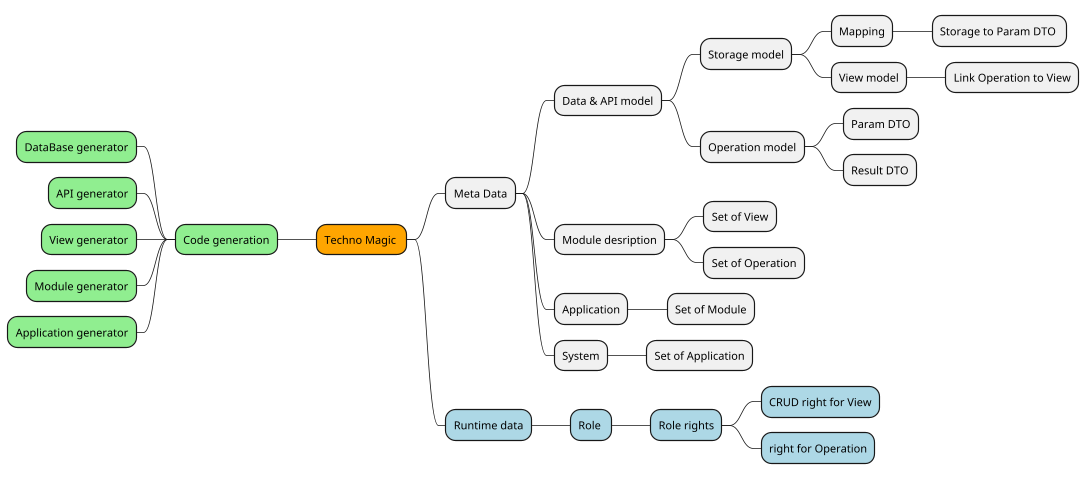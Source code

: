 @startmindmap
scale max 880 width
scale max 480 height
+[#Orange] Techno Magic 
++ Meta Data
+++ Data & API model
++++ Storage model
+++++ Mapping
++++++ Storage to Param DTO 
+++++ View model
++++++ Link Operation to View
++++ Operation model
+++++ Param DTO
+++++ Result DTO
+++ Module desription
++++ Set of View
++++ Set of Operation
+++ Application
++++ Set of Module
+++ System
++++ Set of Application
++[#lightblue] Runtime data
+++[#lightblue] Role 
++++[#lightblue] Role rights
+++++[#lightblue] CRUD right for View
+++++[#lightblue] right for Operation
--[#lightgreen] Code generation
---[#lightgreen] DataBase generator
---[#lightgreen] API generator
---[#lightgreen] View generator
---[#lightgreen] Module generator
---[#lightgreen] Application generator
@endmindmap
